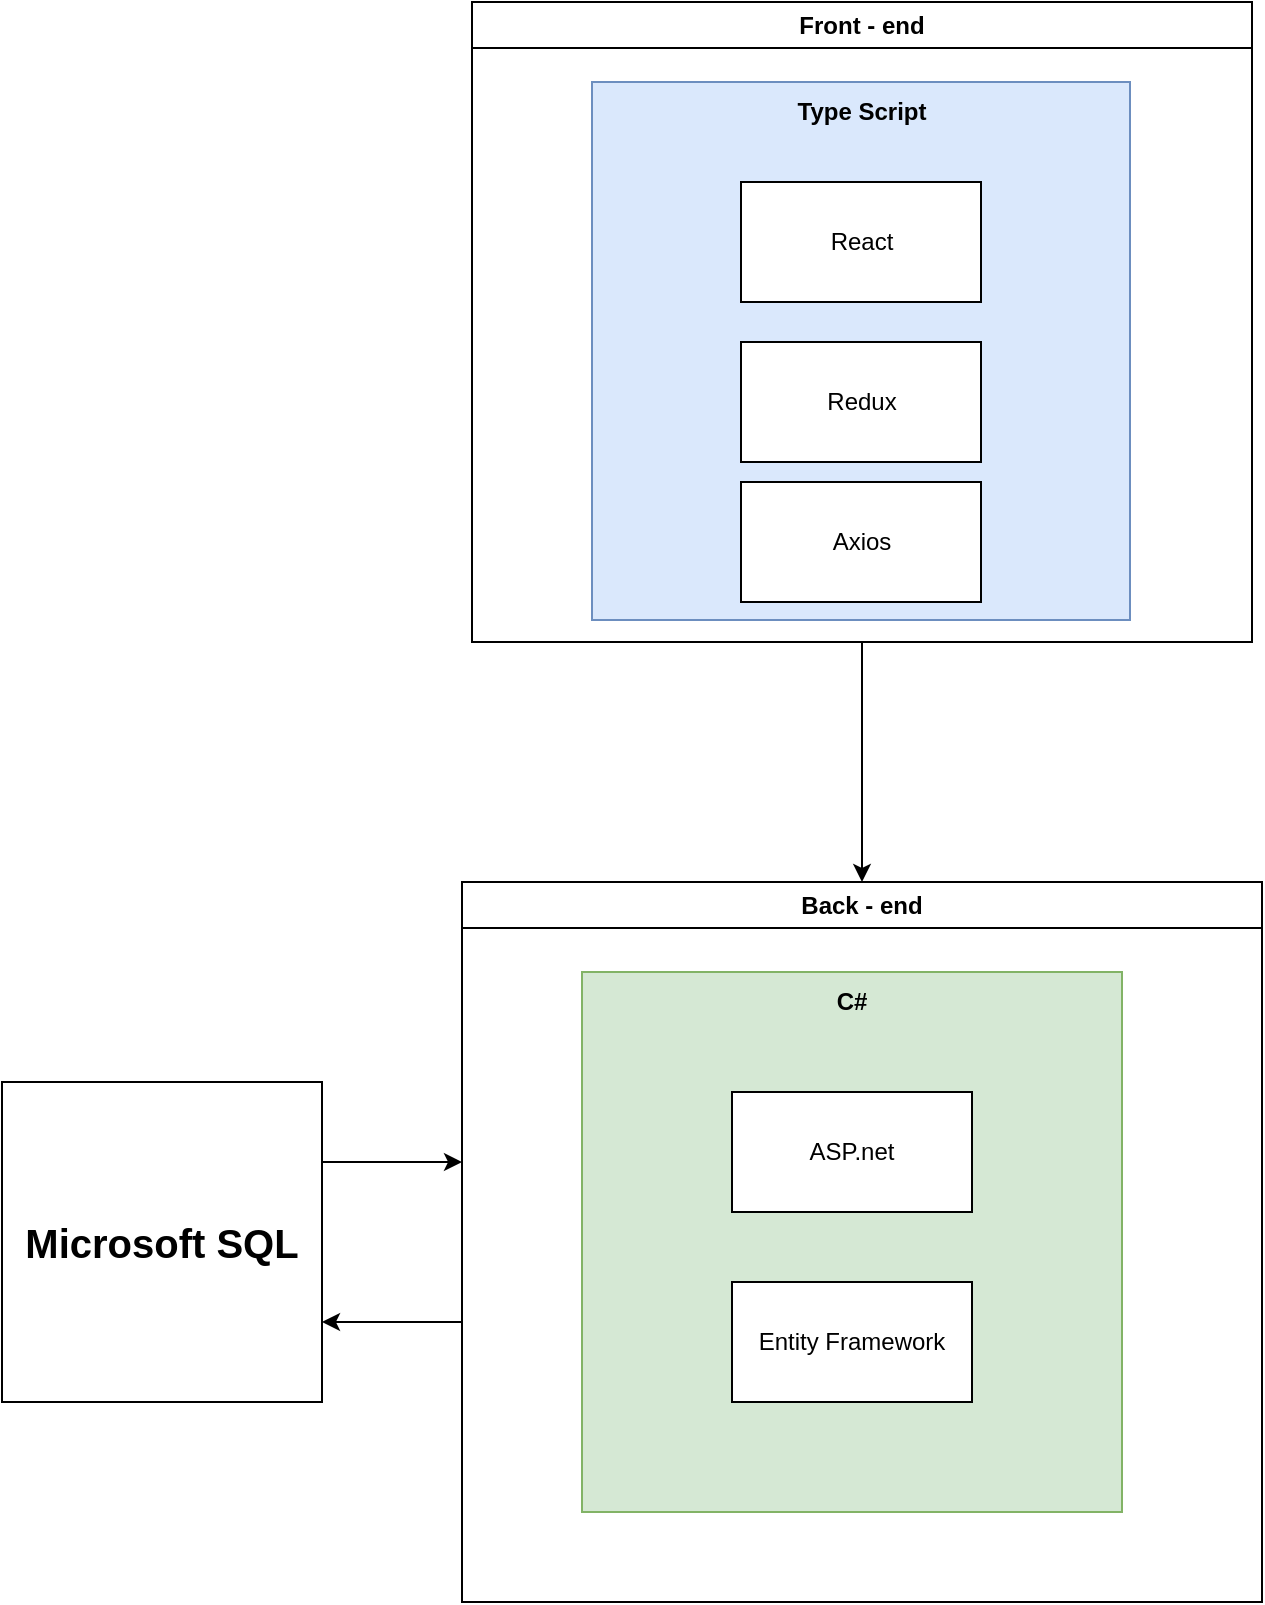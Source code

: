 <mxfile version="24.3.0" type="device" pages="2">
  <diagram name="Technologies" id="qeAG5nPs3FD4cw9WKKbb">
    <mxGraphModel dx="1647" dy="954" grid="1" gridSize="10" guides="1" tooltips="1" connect="1" arrows="1" fold="1" page="1" pageScale="1" pageWidth="827" pageHeight="1169" math="0" shadow="0">
      <root>
        <mxCell id="0" />
        <mxCell id="1" parent="0" />
        <mxCell id="prHDb3N5QVq9_a-O2LLw-15" style="edgeStyle=orthogonalEdgeStyle;rounded=0;orthogonalLoop=1;jettySize=auto;html=1;exitX=0.5;exitY=1;exitDx=0;exitDy=0;entryX=0.5;entryY=0;entryDx=0;entryDy=0;" parent="1" source="prHDb3N5QVq9_a-O2LLw-2" target="prHDb3N5QVq9_a-O2LLw-9" edge="1">
          <mxGeometry relative="1" as="geometry" />
        </mxCell>
        <mxCell id="prHDb3N5QVq9_a-O2LLw-2" value="Front - end" style="swimlane;whiteSpace=wrap;html=1;" parent="1" vertex="1">
          <mxGeometry x="245" y="40" width="390" height="320" as="geometry" />
        </mxCell>
        <mxCell id="prHDb3N5QVq9_a-O2LLw-5" value="" style="group" parent="prHDb3N5QVq9_a-O2LLw-2" vertex="1" connectable="0">
          <mxGeometry x="60" y="40" width="269" height="269" as="geometry" />
        </mxCell>
        <mxCell id="prHDb3N5QVq9_a-O2LLw-3" value="" style="whiteSpace=wrap;html=1;aspect=fixed;fillColor=#dae8fc;strokeColor=#6c8ebf;" parent="prHDb3N5QVq9_a-O2LLw-5" vertex="1">
          <mxGeometry width="269" height="269" as="geometry" />
        </mxCell>
        <mxCell id="prHDb3N5QVq9_a-O2LLw-4" value="&lt;b&gt;Type Script&lt;/b&gt;" style="text;html=1;align=center;verticalAlign=middle;whiteSpace=wrap;rounded=0;" parent="prHDb3N5QVq9_a-O2LLw-5" vertex="1">
          <mxGeometry x="94.5" width="80" height="30" as="geometry" />
        </mxCell>
        <mxCell id="prHDb3N5QVq9_a-O2LLw-6" value="React" style="rounded=0;whiteSpace=wrap;html=1;" parent="prHDb3N5QVq9_a-O2LLw-5" vertex="1">
          <mxGeometry x="74.5" y="50" width="120" height="60" as="geometry" />
        </mxCell>
        <mxCell id="prHDb3N5QVq9_a-O2LLw-7" value="Redux" style="rounded=0;whiteSpace=wrap;html=1;" parent="prHDb3N5QVq9_a-O2LLw-5" vertex="1">
          <mxGeometry x="74.5" y="130" width="120" height="60" as="geometry" />
        </mxCell>
        <mxCell id="prHDb3N5QVq9_a-O2LLw-8" value="Axios" style="rounded=0;whiteSpace=wrap;html=1;" parent="prHDb3N5QVq9_a-O2LLw-5" vertex="1">
          <mxGeometry x="74.5" y="200" width="120" height="60" as="geometry" />
        </mxCell>
        <mxCell id="prHDb3N5QVq9_a-O2LLw-9" value="Back - end" style="swimlane;whiteSpace=wrap;html=1;" parent="1" vertex="1">
          <mxGeometry x="240" y="480" width="400" height="360" as="geometry" />
        </mxCell>
        <mxCell id="prHDb3N5QVq9_a-O2LLw-10" value="" style="whiteSpace=wrap;html=1;aspect=fixed;fillColor=#d5e8d4;strokeColor=#82b366;" parent="prHDb3N5QVq9_a-O2LLw-9" vertex="1">
          <mxGeometry x="60" y="45" width="270" height="270" as="geometry" />
        </mxCell>
        <mxCell id="prHDb3N5QVq9_a-O2LLw-11" value="C#" style="text;html=1;align=center;verticalAlign=middle;whiteSpace=wrap;rounded=0;fontStyle=1" parent="prHDb3N5QVq9_a-O2LLw-9" vertex="1">
          <mxGeometry x="165" y="45" width="60" height="30" as="geometry" />
        </mxCell>
        <mxCell id="prHDb3N5QVq9_a-O2LLw-12" value="ASP.net" style="rounded=0;whiteSpace=wrap;html=1;" parent="prHDb3N5QVq9_a-O2LLw-9" vertex="1">
          <mxGeometry x="135" y="105" width="120" height="60" as="geometry" />
        </mxCell>
        <mxCell id="prHDb3N5QVq9_a-O2LLw-18" value="Entity Framework" style="rounded=0;whiteSpace=wrap;html=1;" parent="prHDb3N5QVq9_a-O2LLw-9" vertex="1">
          <mxGeometry x="135" y="200" width="120" height="60" as="geometry" />
        </mxCell>
        <mxCell id="prHDb3N5QVq9_a-O2LLw-19" style="edgeStyle=orthogonalEdgeStyle;rounded=0;orthogonalLoop=1;jettySize=auto;html=1;exitX=1;exitY=0.25;exitDx=0;exitDy=0;" parent="1" source="prHDb3N5QVq9_a-O2LLw-17" edge="1">
          <mxGeometry relative="1" as="geometry">
            <mxPoint x="240" y="620" as="targetPoint" />
          </mxGeometry>
        </mxCell>
        <mxCell id="prHDb3N5QVq9_a-O2LLw-17" value="&lt;font style=&quot;font-size: 20px;&quot;&gt;&lt;b&gt;Microsoft SQL&lt;/b&gt;&lt;/font&gt;" style="whiteSpace=wrap;html=1;aspect=fixed;" parent="1" vertex="1">
          <mxGeometry x="10" y="580" width="160" height="160" as="geometry" />
        </mxCell>
        <mxCell id="prHDb3N5QVq9_a-O2LLw-20" value="" style="endArrow=classic;html=1;rounded=0;entryX=1;entryY=0.75;entryDx=0;entryDy=0;" parent="1" target="prHDb3N5QVq9_a-O2LLw-17" edge="1">
          <mxGeometry width="50" height="50" relative="1" as="geometry">
            <mxPoint x="240" y="700" as="sourcePoint" />
            <mxPoint x="310" y="640" as="targetPoint" />
          </mxGeometry>
        </mxCell>
      </root>
    </mxGraphModel>
  </diagram>
  <diagram id="U8iVVAp1W9AaG_TtuMFs" name="Сторінка-2">
    <mxGraphModel dx="1647" dy="954" grid="1" gridSize="10" guides="1" tooltips="1" connect="1" arrows="1" fold="1" page="1" pageScale="1" pageWidth="827" pageHeight="1169" math="0" shadow="0">
      <root>
        <mxCell id="0" />
        <mxCell id="1" parent="0" />
        <mxCell id="ZBSbT3NL6iJnqFyPWyRj-1" value="" style="rounded=0;whiteSpace=wrap;html=1;" vertex="1" parent="1">
          <mxGeometry x="380" y="360" width="210" height="340" as="geometry" />
        </mxCell>
        <mxCell id="ZBSbT3NL6iJnqFyPWyRj-2" value="Register" style="text;html=1;align=center;verticalAlign=middle;resizable=0;points=[];autosize=1;strokeColor=none;fillColor=none;" vertex="1" parent="1">
          <mxGeometry x="450" y="380" width="70" height="30" as="geometry" />
        </mxCell>
        <mxCell id="ZBSbT3NL6iJnqFyPWyRj-3" value="Прізвище ім&#39;я" style="rounded=1;whiteSpace=wrap;html=1;" vertex="1" parent="1">
          <mxGeometry x="400" y="420" width="170" height="30" as="geometry" />
        </mxCell>
        <mxCell id="ZBSbT3NL6iJnqFyPWyRj-4" value="email" style="rounded=1;whiteSpace=wrap;html=1;" vertex="1" parent="1">
          <mxGeometry x="400" y="470" width="170" height="30" as="geometry" />
        </mxCell>
        <mxCell id="ZBSbT3NL6iJnqFyPWyRj-5" value="phone" style="rounded=1;whiteSpace=wrap;html=1;" vertex="1" parent="1">
          <mxGeometry x="400" y="520" width="170" height="30" as="geometry" />
        </mxCell>
        <mxCell id="ZBSbT3NL6iJnqFyPWyRj-6" value="password" style="rounded=1;whiteSpace=wrap;html=1;" vertex="1" parent="1">
          <mxGeometry x="400" y="570" width="170" height="30" as="geometry" />
        </mxCell>
        <mxCell id="ZBSbT3NL6iJnqFyPWyRj-7" value="" style="rounded=0;whiteSpace=wrap;html=1;" vertex="1" parent="1">
          <mxGeometry x="120" y="360" width="210" height="210" as="geometry" />
        </mxCell>
        <mxCell id="ZBSbT3NL6iJnqFyPWyRj-8" value="Login" style="text;html=1;align=center;verticalAlign=middle;resizable=0;points=[];autosize=1;strokeColor=none;fillColor=none;" vertex="1" parent="1">
          <mxGeometry x="200" y="370" width="50" height="30" as="geometry" />
        </mxCell>
        <mxCell id="ZBSbT3NL6iJnqFyPWyRj-9" value="email" style="rounded=1;whiteSpace=wrap;html=1;" vertex="1" parent="1">
          <mxGeometry x="140" y="410" width="170" height="30" as="geometry" />
        </mxCell>
        <mxCell id="ZBSbT3NL6iJnqFyPWyRj-10" value="password" style="rounded=1;whiteSpace=wrap;html=1;" vertex="1" parent="1">
          <mxGeometry x="140" y="460" width="170" height="30" as="geometry" />
        </mxCell>
        <mxCell id="ZBSbT3NL6iJnqFyPWyRj-11" value="confirm password" style="rounded=1;whiteSpace=wrap;html=1;" vertex="1" parent="1">
          <mxGeometry x="400" y="620" width="170" height="30" as="geometry" />
        </mxCell>
        <mxCell id="ZBSbT3NL6iJnqFyPWyRj-12" value="" style="rounded=0;whiteSpace=wrap;html=1;" vertex="1" parent="1">
          <mxGeometry x="630" y="360" width="210" height="450" as="geometry" />
        </mxCell>
        <mxCell id="ZBSbT3NL6iJnqFyPWyRj-13" value="Register volunteer" style="text;html=1;align=center;verticalAlign=middle;resizable=0;points=[];autosize=1;strokeColor=none;fillColor=none;" vertex="1" parent="1">
          <mxGeometry x="675" y="380" width="120" height="30" as="geometry" />
        </mxCell>
        <mxCell id="ZBSbT3NL6iJnqFyPWyRj-14" value="Прізвище ім&#39;я" style="rounded=1;whiteSpace=wrap;html=1;" vertex="1" parent="1">
          <mxGeometry x="650" y="420" width="170" height="30" as="geometry" />
        </mxCell>
        <mxCell id="ZBSbT3NL6iJnqFyPWyRj-15" value="email" style="rounded=1;whiteSpace=wrap;html=1;" vertex="1" parent="1">
          <mxGeometry x="650" y="470" width="170" height="30" as="geometry" />
        </mxCell>
        <mxCell id="ZBSbT3NL6iJnqFyPWyRj-16" value="phone" style="rounded=1;whiteSpace=wrap;html=1;" vertex="1" parent="1">
          <mxGeometry x="650" y="520" width="170" height="30" as="geometry" />
        </mxCell>
        <mxCell id="ZBSbT3NL6iJnqFyPWyRj-17" value="password" style="rounded=1;whiteSpace=wrap;html=1;" vertex="1" parent="1">
          <mxGeometry x="650" y="570" width="170" height="30" as="geometry" />
        </mxCell>
        <mxCell id="ZBSbT3NL6iJnqFyPWyRj-18" value="confirm password" style="rounded=1;whiteSpace=wrap;html=1;" vertex="1" parent="1">
          <mxGeometry x="650" y="620" width="170" height="30" as="geometry" />
        </mxCell>
        <mxCell id="ZBSbT3NL6iJnqFyPWyRj-19" value="upload cv" style="rounded=1;whiteSpace=wrap;html=1;" vertex="1" parent="1">
          <mxGeometry x="650" y="670" width="170" height="30" as="geometry" />
        </mxCell>
        <mxCell id="ZBSbT3NL6iJnqFyPWyRj-20" value="or" style="text;html=1;align=center;verticalAlign=middle;resizable=0;points=[];autosize=1;strokeColor=none;fillColor=none;" vertex="1" parent="1">
          <mxGeometry x="720" y="710" width="30" height="30" as="geometry" />
        </mxCell>
        <mxCell id="ZBSbT3NL6iJnqFyPWyRj-21" value="Short info" style="rounded=1;whiteSpace=wrap;html=1;" vertex="1" parent="1">
          <mxGeometry x="650" y="750" width="170" height="30" as="geometry" />
        </mxCell>
      </root>
    </mxGraphModel>
  </diagram>
</mxfile>
